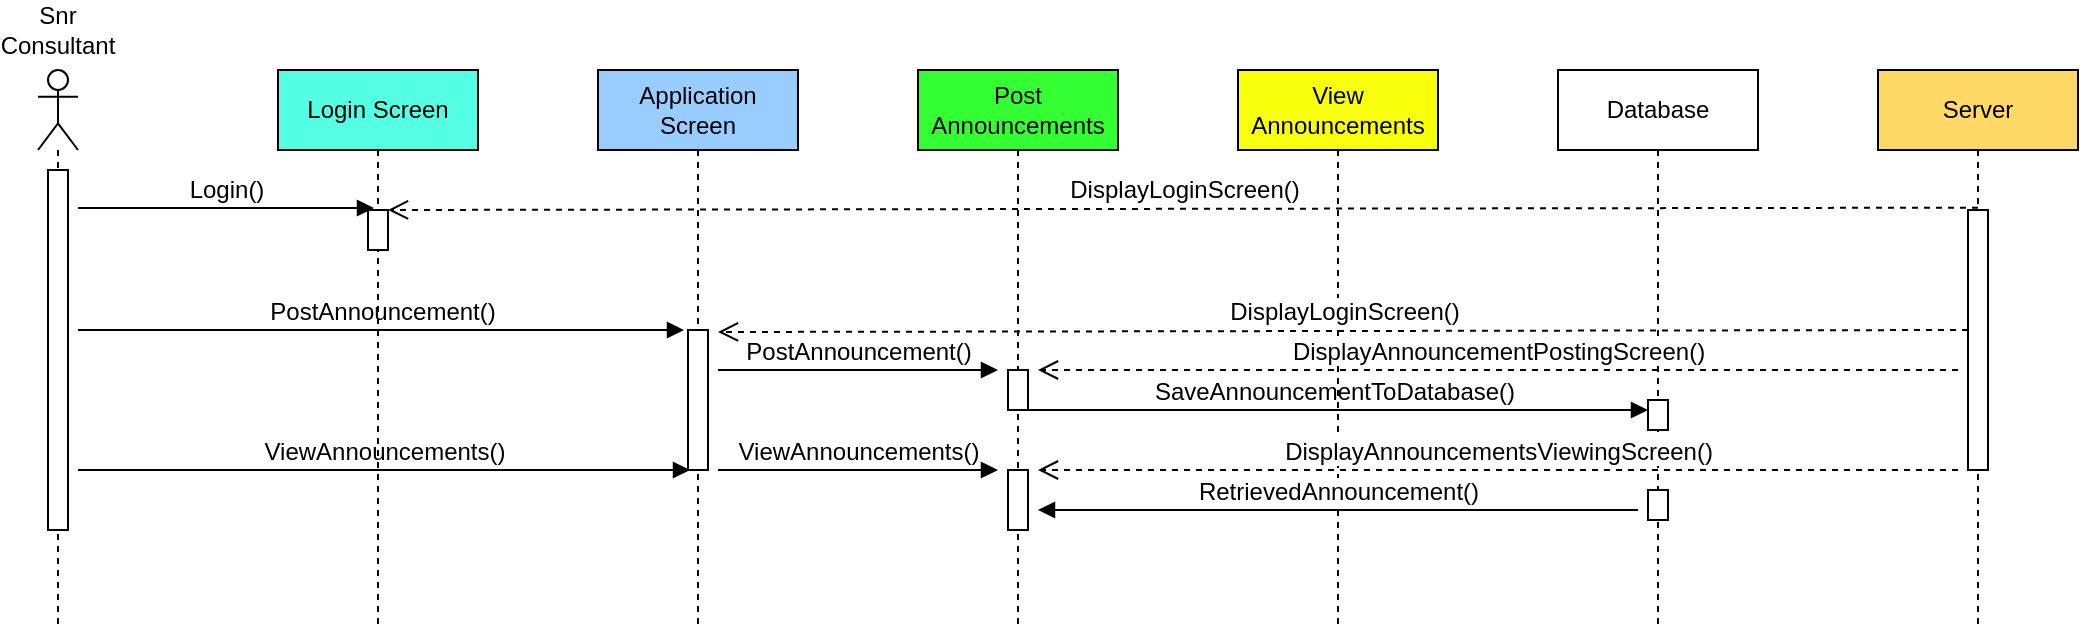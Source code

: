 <mxfile version="12.6.1" type="device"><diagram id="a_ZIEcVNQojCCLUOmNtl" name="Page-1"><mxGraphModel dx="868" dy="534" grid="1" gridSize="10" guides="1" tooltips="1" connect="1" arrows="1" fold="1" page="1" pageScale="1" pageWidth="850" pageHeight="1100" math="0" shadow="0"><root><mxCell id="0"/><mxCell id="1" parent="0"/><mxCell id="ke5CKlXPsnQGvSOVSHl4-3" value="" style="shape=umlLifeline;participant=umlActor;perimeter=lifelinePerimeter;whiteSpace=wrap;html=1;container=1;collapsible=0;recursiveResize=0;verticalAlign=top;spacingTop=36;labelBackgroundColor=#ffffff;outlineConnect=0;" vertex="1" parent="1"><mxGeometry x="30" y="80" width="20" height="280" as="geometry"/></mxCell><mxCell id="ke5CKlXPsnQGvSOVSHl4-10" value="" style="html=1;points=[];perimeter=orthogonalPerimeter;" vertex="1" parent="ke5CKlXPsnQGvSOVSHl4-3"><mxGeometry x="5" y="50" width="10" height="180" as="geometry"/></mxCell><mxCell id="ke5CKlXPsnQGvSOVSHl4-12" value="&lt;font style=&quot;font-size: 12px&quot;&gt;Login()&lt;/font&gt;" style="html=1;verticalAlign=bottom;endArrow=block;entryX=0.3;entryY=-0.05;entryDx=0;entryDy=0;entryPerimeter=0;" edge="1" parent="ke5CKlXPsnQGvSOVSHl4-3" target="ke5CKlXPsnQGvSOVSHl4-11"><mxGeometry width="80" relative="1" as="geometry"><mxPoint x="20" y="69" as="sourcePoint"/><mxPoint x="160" y="70" as="targetPoint"/></mxGeometry></mxCell><mxCell id="ke5CKlXPsnQGvSOVSHl4-19" value="&lt;font style=&quot;font-size: 12px&quot;&gt;PostAnnouncement()&lt;/font&gt;" style="html=1;verticalAlign=bottom;endArrow=block;entryX=-0.2;entryY=0;entryDx=0;entryDy=0;entryPerimeter=0;" edge="1" parent="ke5CKlXPsnQGvSOVSHl4-3" target="ke5CKlXPsnQGvSOVSHl4-18"><mxGeometry width="80" relative="1" as="geometry"><mxPoint x="20" y="130" as="sourcePoint"/><mxPoint x="90" y="130" as="targetPoint"/></mxGeometry></mxCell><mxCell id="ke5CKlXPsnQGvSOVSHl4-30" value="&lt;font style=&quot;font-size: 12px&quot;&gt;ViewAnnouncements()&lt;/font&gt;" style="html=1;verticalAlign=bottom;endArrow=block;entryX=0.1;entryY=1;entryDx=0;entryDy=0;entryPerimeter=0;" edge="1" parent="ke5CKlXPsnQGvSOVSHl4-3" target="ke5CKlXPsnQGvSOVSHl4-18"><mxGeometry width="80" relative="1" as="geometry"><mxPoint x="20" y="200" as="sourcePoint"/><mxPoint x="90" y="200" as="targetPoint"/></mxGeometry></mxCell><mxCell id="ke5CKlXPsnQGvSOVSHl4-4" value="Login Screen" style="shape=umlLifeline;perimeter=lifelinePerimeter;whiteSpace=wrap;html=1;container=1;collapsible=0;recursiveResize=0;outlineConnect=0;fillColor=#54FFE3;" vertex="1" parent="1"><mxGeometry x="150" y="80" width="100" height="280" as="geometry"/></mxCell><mxCell id="ke5CKlXPsnQGvSOVSHl4-11" value="" style="html=1;points=[];perimeter=orthogonalPerimeter;" vertex="1" parent="ke5CKlXPsnQGvSOVSHl4-4"><mxGeometry x="45" y="70" width="10" height="20" as="geometry"/></mxCell><mxCell id="ke5CKlXPsnQGvSOVSHl4-5" value="Application Screen" style="shape=umlLifeline;perimeter=lifelinePerimeter;whiteSpace=wrap;html=1;container=1;collapsible=0;recursiveResize=0;outlineConnect=0;fillColor=#99CCFF;" vertex="1" parent="1"><mxGeometry x="310" y="80" width="100" height="280" as="geometry"/></mxCell><mxCell id="ke5CKlXPsnQGvSOVSHl4-18" value="" style="html=1;points=[];perimeter=orthogonalPerimeter;" vertex="1" parent="ke5CKlXPsnQGvSOVSHl4-5"><mxGeometry x="45" y="130" width="10" height="70" as="geometry"/></mxCell><mxCell id="ke5CKlXPsnQGvSOVSHl4-25" value="&lt;font style=&quot;font-size: 12px&quot;&gt;PostAnnouncement()&lt;/font&gt;" style="html=1;verticalAlign=bottom;endArrow=block;" edge="1" parent="ke5CKlXPsnQGvSOVSHl4-5"><mxGeometry width="80" relative="1" as="geometry"><mxPoint x="60" y="150" as="sourcePoint"/><mxPoint x="200" y="150" as="targetPoint"/></mxGeometry></mxCell><mxCell id="ke5CKlXPsnQGvSOVSHl4-32" value="&lt;font style=&quot;font-size: 12px&quot;&gt;ViewAnnouncements()&lt;/font&gt;" style="html=1;verticalAlign=bottom;endArrow=block;" edge="1" parent="ke5CKlXPsnQGvSOVSHl4-5"><mxGeometry width="80" relative="1" as="geometry"><mxPoint x="60" y="200" as="sourcePoint"/><mxPoint x="200" y="200" as="targetPoint"/></mxGeometry></mxCell><mxCell id="ke5CKlXPsnQGvSOVSHl4-6" value="Post Announcements" style="shape=umlLifeline;perimeter=lifelinePerimeter;whiteSpace=wrap;html=1;container=1;collapsible=0;recursiveResize=0;outlineConnect=0;fillColor=#33FF33;" vertex="1" parent="1"><mxGeometry x="470" y="80" width="100" height="280" as="geometry"/></mxCell><mxCell id="ke5CKlXPsnQGvSOVSHl4-24" value="" style="html=1;points=[];perimeter=orthogonalPerimeter;" vertex="1" parent="ke5CKlXPsnQGvSOVSHl4-6"><mxGeometry x="45" y="150" width="10" height="20" as="geometry"/></mxCell><mxCell id="ke5CKlXPsnQGvSOVSHl4-28" value="&lt;font style=&quot;font-size: 12px&quot;&gt;SaveAnnouncementToDatabase()&lt;/font&gt;" style="html=1;verticalAlign=bottom;endArrow=block;" edge="1" parent="ke5CKlXPsnQGvSOVSHl4-6" target="ke5CKlXPsnQGvSOVSHl4-27"><mxGeometry width="80" relative="1" as="geometry"><mxPoint x="50" y="170" as="sourcePoint"/><mxPoint x="130" y="170" as="targetPoint"/></mxGeometry></mxCell><mxCell id="ke5CKlXPsnQGvSOVSHl4-31" value="" style="html=1;points=[];perimeter=orthogonalPerimeter;" vertex="1" parent="ke5CKlXPsnQGvSOVSHl4-6"><mxGeometry x="45" y="200" width="10" height="30" as="geometry"/></mxCell><mxCell id="ke5CKlXPsnQGvSOVSHl4-7" value="View Announcements" style="shape=umlLifeline;perimeter=lifelinePerimeter;whiteSpace=wrap;html=1;container=1;collapsible=0;recursiveResize=0;outlineConnect=0;fillColor=#F7FF0A;" vertex="1" parent="1"><mxGeometry x="630" y="80" width="100" height="280" as="geometry"/></mxCell><mxCell id="ke5CKlXPsnQGvSOVSHl4-8" value="Database" style="shape=umlLifeline;perimeter=lifelinePerimeter;whiteSpace=wrap;html=1;container=1;collapsible=0;recursiveResize=0;outlineConnect=0;fillColor=#FFFFFF;" vertex="1" parent="1"><mxGeometry x="790" y="80" width="100" height="280" as="geometry"/></mxCell><mxCell id="ke5CKlXPsnQGvSOVSHl4-27" value="" style="html=1;points=[];perimeter=orthogonalPerimeter;" vertex="1" parent="ke5CKlXPsnQGvSOVSHl4-8"><mxGeometry x="45" y="165" width="10" height="15" as="geometry"/></mxCell><mxCell id="ke5CKlXPsnQGvSOVSHl4-34" value="" style="html=1;points=[];perimeter=orthogonalPerimeter;" vertex="1" parent="ke5CKlXPsnQGvSOVSHl4-8"><mxGeometry x="45" y="210" width="10" height="15" as="geometry"/></mxCell><mxCell id="ke5CKlXPsnQGvSOVSHl4-9" value="Server" style="shape=umlLifeline;perimeter=lifelinePerimeter;whiteSpace=wrap;html=1;container=1;collapsible=0;recursiveResize=0;outlineConnect=0;fillColor=#FFD966;" vertex="1" parent="1"><mxGeometry x="950" y="80" width="100" height="280" as="geometry"/></mxCell><mxCell id="ke5CKlXPsnQGvSOVSHl4-13" value="" style="html=1;points=[];perimeter=orthogonalPerimeter;" vertex="1" parent="ke5CKlXPsnQGvSOVSHl4-9"><mxGeometry x="45" y="70" width="10" height="130" as="geometry"/></mxCell><mxCell id="ke5CKlXPsnQGvSOVSHl4-22" value="&lt;font style=&quot;font-size: 12px&quot;&gt;DisplayLoginScreen()&lt;/font&gt;" style="html=1;verticalAlign=bottom;endArrow=open;dashed=1;endSize=8;exitX=0.5;exitY=-0.009;exitDx=0;exitDy=0;exitPerimeter=0;" edge="1" parent="1" source="ke5CKlXPsnQGvSOVSHl4-13" target="ke5CKlXPsnQGvSOVSHl4-11"><mxGeometry relative="1" as="geometry"><mxPoint x="1000" y="140" as="sourcePoint"/><mxPoint x="920" y="140" as="targetPoint"/></mxGeometry></mxCell><mxCell id="ke5CKlXPsnQGvSOVSHl4-23" value="&lt;font style=&quot;font-size: 12px&quot;&gt;DisplayLoginScreen()&lt;/font&gt;" style="html=1;verticalAlign=bottom;endArrow=open;dashed=1;endSize=8;exitX=0.5;exitY=-0.009;exitDx=0;exitDy=0;exitPerimeter=0;" edge="1" parent="1"><mxGeometry relative="1" as="geometry"><mxPoint x="995" y="210" as="sourcePoint"/><mxPoint x="370" y="211" as="targetPoint"/></mxGeometry></mxCell><mxCell id="ke5CKlXPsnQGvSOVSHl4-26" value="&lt;font style=&quot;font-size: 12px&quot;&gt;DisplayAnnouncementPostingScreen()&lt;/font&gt;" style="html=1;verticalAlign=bottom;endArrow=open;dashed=1;endSize=8;" edge="1" parent="1"><mxGeometry relative="1" as="geometry"><mxPoint x="990" y="230" as="sourcePoint"/><mxPoint x="530" y="230" as="targetPoint"/></mxGeometry></mxCell><mxCell id="ke5CKlXPsnQGvSOVSHl4-33" value="&lt;font style=&quot;font-size: 12px&quot;&gt;DisplayAnnouncementsViewingScreen()&lt;/font&gt;" style="html=1;verticalAlign=bottom;endArrow=open;dashed=1;endSize=8;" edge="1" parent="1"><mxGeometry relative="1" as="geometry"><mxPoint x="990" y="280" as="sourcePoint"/><mxPoint x="530" y="280" as="targetPoint"/></mxGeometry></mxCell><mxCell id="ke5CKlXPsnQGvSOVSHl4-38" value="&lt;font style=&quot;font-size: 12px&quot;&gt;RetrievedAnnouncement()&lt;/font&gt;" style="html=1;verticalAlign=bottom;endArrow=block;" edge="1" parent="1"><mxGeometry width="80" relative="1" as="geometry"><mxPoint x="830" y="300" as="sourcePoint"/><mxPoint x="530" y="300" as="targetPoint"/></mxGeometry></mxCell><mxCell id="ke5CKlXPsnQGvSOVSHl4-39" value="Snr Consultant" style="text;html=1;strokeColor=none;fillColor=none;align=center;verticalAlign=middle;whiteSpace=wrap;rounded=0;" vertex="1" parent="1"><mxGeometry x="20" y="50" width="40" height="20" as="geometry"/></mxCell></root></mxGraphModel></diagram></mxfile>